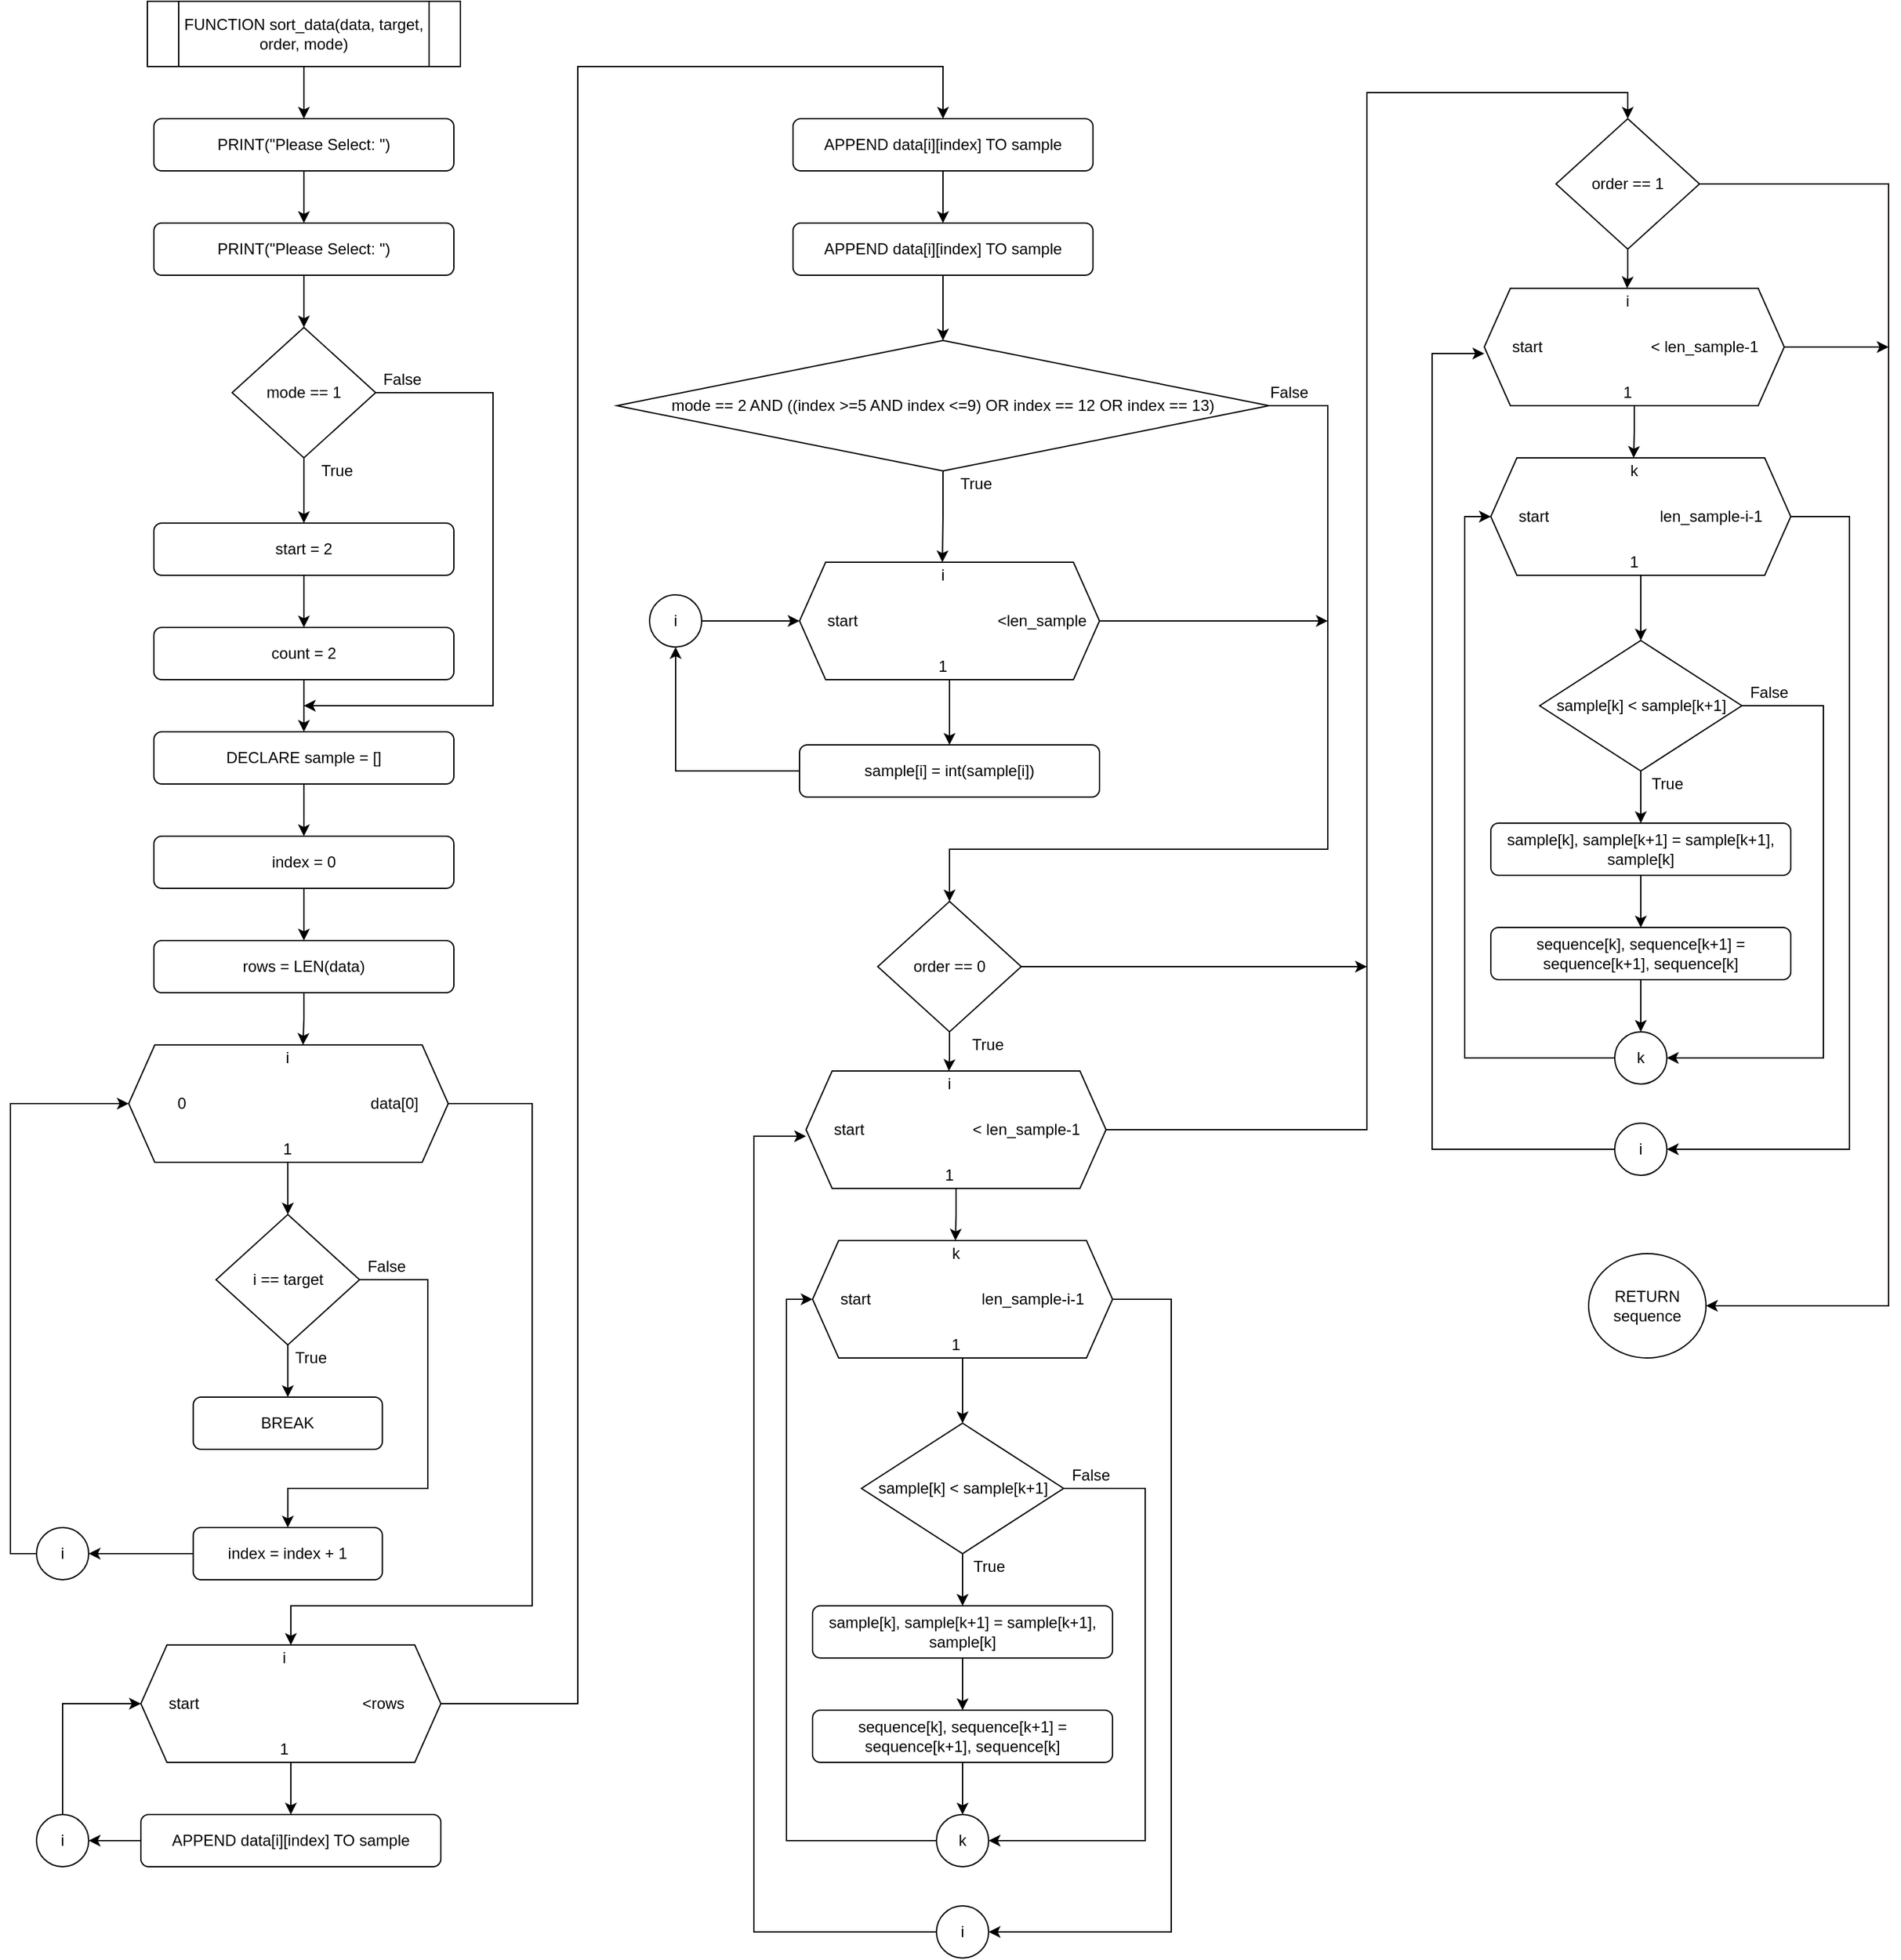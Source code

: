 <mxfile version="14.7.6" type="github">
  <diagram id="OGg4W-kkd8_lV_XXp0Lj" name="Page-1">
    <mxGraphModel dx="1444" dy="876" grid="1" gridSize="10" guides="1" tooltips="1" connect="1" arrows="1" fold="1" page="1" pageScale="1" pageWidth="3300" pageHeight="4681" math="0" shadow="0">
      <root>
        <mxCell id="0" />
        <mxCell id="1" parent="0" />
        <mxCell id="KKplSYqsVXm_G8sszua0-5" value="" style="edgeStyle=orthogonalEdgeStyle;rounded=0;orthogonalLoop=1;jettySize=auto;html=1;" edge="1" parent="1" source="KKplSYqsVXm_G8sszua0-1" target="KKplSYqsVXm_G8sszua0-4">
          <mxGeometry relative="1" as="geometry" />
        </mxCell>
        <mxCell id="KKplSYqsVXm_G8sszua0-1" value="PRINT(&quot;Please Select: &quot;)" style="rounded=1;whiteSpace=wrap;html=1;" vertex="1" parent="1">
          <mxGeometry x="430" y="120" width="230" height="40" as="geometry" />
        </mxCell>
        <mxCell id="KKplSYqsVXm_G8sszua0-3" value="" style="edgeStyle=orthogonalEdgeStyle;rounded=0;orthogonalLoop=1;jettySize=auto;html=1;" edge="1" parent="1" source="KKplSYqsVXm_G8sszua0-2" target="KKplSYqsVXm_G8sszua0-1">
          <mxGeometry relative="1" as="geometry" />
        </mxCell>
        <mxCell id="KKplSYqsVXm_G8sszua0-2" value="FUNCTION sort_data(data, target, order, mode)" style="shape=process;whiteSpace=wrap;html=1;backgroundOutline=1;" vertex="1" parent="1">
          <mxGeometry x="425" y="30" width="240" height="50" as="geometry" />
        </mxCell>
        <mxCell id="KKplSYqsVXm_G8sszua0-7" value="" style="edgeStyle=orthogonalEdgeStyle;rounded=0;orthogonalLoop=1;jettySize=auto;html=1;" edge="1" parent="1" source="KKplSYqsVXm_G8sszua0-4" target="KKplSYqsVXm_G8sszua0-6">
          <mxGeometry relative="1" as="geometry" />
        </mxCell>
        <mxCell id="KKplSYqsVXm_G8sszua0-4" value="PRINT(&quot;Please Select: &quot;)" style="rounded=1;whiteSpace=wrap;html=1;" vertex="1" parent="1">
          <mxGeometry x="430" y="200" width="230" height="40" as="geometry" />
        </mxCell>
        <mxCell id="KKplSYqsVXm_G8sszua0-9" value="" style="edgeStyle=orthogonalEdgeStyle;rounded=0;orthogonalLoop=1;jettySize=auto;html=1;" edge="1" parent="1" source="KKplSYqsVXm_G8sszua0-6" target="KKplSYqsVXm_G8sszua0-8">
          <mxGeometry relative="1" as="geometry" />
        </mxCell>
        <mxCell id="KKplSYqsVXm_G8sszua0-18" style="edgeStyle=orthogonalEdgeStyle;rounded=0;orthogonalLoop=1;jettySize=auto;html=1;" edge="1" parent="1" source="KKplSYqsVXm_G8sszua0-6">
          <mxGeometry relative="1" as="geometry">
            <mxPoint x="545" y="570" as="targetPoint" />
            <Array as="points">
              <mxPoint x="690" y="330" />
              <mxPoint x="690" y="570" />
            </Array>
          </mxGeometry>
        </mxCell>
        <mxCell id="KKplSYqsVXm_G8sszua0-6" value="mode == 1" style="rhombus;whiteSpace=wrap;html=1;" vertex="1" parent="1">
          <mxGeometry x="490" y="280" width="110" height="100" as="geometry" />
        </mxCell>
        <mxCell id="KKplSYqsVXm_G8sszua0-11" style="edgeStyle=orthogonalEdgeStyle;rounded=0;orthogonalLoop=1;jettySize=auto;html=1;entryX=0.5;entryY=0;entryDx=0;entryDy=0;" edge="1" parent="1" source="KKplSYqsVXm_G8sszua0-8" target="KKplSYqsVXm_G8sszua0-10">
          <mxGeometry relative="1" as="geometry" />
        </mxCell>
        <mxCell id="KKplSYqsVXm_G8sszua0-8" value="start = 2" style="rounded=1;whiteSpace=wrap;html=1;" vertex="1" parent="1">
          <mxGeometry x="430" y="430" width="230" height="40" as="geometry" />
        </mxCell>
        <mxCell id="KKplSYqsVXm_G8sszua0-16" value="" style="edgeStyle=orthogonalEdgeStyle;rounded=0;orthogonalLoop=1;jettySize=auto;html=1;" edge="1" parent="1" source="KKplSYqsVXm_G8sszua0-10" target="KKplSYqsVXm_G8sszua0-13">
          <mxGeometry relative="1" as="geometry" />
        </mxCell>
        <mxCell id="KKplSYqsVXm_G8sszua0-10" value="count = 2" style="rounded=1;whiteSpace=wrap;html=1;" vertex="1" parent="1">
          <mxGeometry x="430" y="510" width="230" height="40" as="geometry" />
        </mxCell>
        <mxCell id="KKplSYqsVXm_G8sszua0-12" style="edgeStyle=orthogonalEdgeStyle;rounded=0;orthogonalLoop=1;jettySize=auto;html=1;entryX=0.5;entryY=0;entryDx=0;entryDy=0;" edge="1" parent="1" source="KKplSYqsVXm_G8sszua0-13" target="KKplSYqsVXm_G8sszua0-14">
          <mxGeometry relative="1" as="geometry" />
        </mxCell>
        <mxCell id="KKplSYqsVXm_G8sszua0-13" value="DECLARE sample = []" style="rounded=1;whiteSpace=wrap;html=1;" vertex="1" parent="1">
          <mxGeometry x="430" y="590" width="230" height="40" as="geometry" />
        </mxCell>
        <mxCell id="KKplSYqsVXm_G8sszua0-17" value="" style="edgeStyle=orthogonalEdgeStyle;rounded=0;orthogonalLoop=1;jettySize=auto;html=1;" edge="1" parent="1" source="KKplSYqsVXm_G8sszua0-14" target="KKplSYqsVXm_G8sszua0-15">
          <mxGeometry relative="1" as="geometry" />
        </mxCell>
        <mxCell id="KKplSYqsVXm_G8sszua0-14" value="index = 0" style="rounded=1;whiteSpace=wrap;html=1;" vertex="1" parent="1">
          <mxGeometry x="430" y="670" width="230" height="40" as="geometry" />
        </mxCell>
        <mxCell id="KKplSYqsVXm_G8sszua0-27" style="edgeStyle=orthogonalEdgeStyle;rounded=0;orthogonalLoop=1;jettySize=auto;html=1;entryX=0.75;entryY=0;entryDx=0;entryDy=0;" edge="1" parent="1" source="KKplSYqsVXm_G8sszua0-15" target="KKplSYqsVXm_G8sszua0-23">
          <mxGeometry relative="1" as="geometry" />
        </mxCell>
        <mxCell id="KKplSYqsVXm_G8sszua0-15" value="rows = LEN(data)" style="rounded=1;whiteSpace=wrap;html=1;" vertex="1" parent="1">
          <mxGeometry x="430" y="750" width="230" height="40" as="geometry" />
        </mxCell>
        <mxCell id="KKplSYqsVXm_G8sszua0-19" value="False" style="text;html=1;align=center;verticalAlign=middle;resizable=0;points=[];autosize=1;strokeColor=none;" vertex="1" parent="1">
          <mxGeometry x="600" y="310" width="40" height="20" as="geometry" />
        </mxCell>
        <mxCell id="KKplSYqsVXm_G8sszua0-20" value="True" style="text;html=1;align=center;verticalAlign=middle;resizable=0;points=[];autosize=1;strokeColor=none;" vertex="1" parent="1">
          <mxGeometry x="550" y="380" width="40" height="20" as="geometry" />
        </mxCell>
        <mxCell id="KKplSYqsVXm_G8sszua0-21" value="" style="group" vertex="1" connectable="0" parent="1">
          <mxGeometry x="416" y="830" width="245" height="90" as="geometry" />
        </mxCell>
        <mxCell id="KKplSYqsVXm_G8sszua0-22" value="" style="shape=hexagon;perimeter=hexagonPerimeter2;whiteSpace=wrap;html=1;fixedSize=1;" vertex="1" parent="KKplSYqsVXm_G8sszua0-21">
          <mxGeometry x="-5.326" width="245.0" height="90" as="geometry" />
        </mxCell>
        <mxCell id="KKplSYqsVXm_G8sszua0-23" value="i" style="text;html=1;strokeColor=none;fillColor=none;align=center;verticalAlign=middle;whiteSpace=wrap;rounded=0;" vertex="1" parent="KKplSYqsVXm_G8sszua0-21">
          <mxGeometry x="93.333" width="46.667" height="20" as="geometry" />
        </mxCell>
        <mxCell id="KKplSYqsVXm_G8sszua0-24" value="0" style="text;html=1;strokeColor=none;fillColor=none;align=center;verticalAlign=middle;whiteSpace=wrap;rounded=0;" vertex="1" parent="KKplSYqsVXm_G8sszua0-21">
          <mxGeometry x="11.667" y="35" width="46.667" height="20" as="geometry" />
        </mxCell>
        <mxCell id="KKplSYqsVXm_G8sszua0-25" value="1" style="text;html=1;strokeColor=none;fillColor=none;align=center;verticalAlign=middle;whiteSpace=wrap;rounded=0;" vertex="1" parent="KKplSYqsVXm_G8sszua0-21">
          <mxGeometry x="93.333" y="70" width="46.667" height="20" as="geometry" />
        </mxCell>
        <mxCell id="KKplSYqsVXm_G8sszua0-26" value="data[0]" style="text;html=1;strokeColor=none;fillColor=none;align=center;verticalAlign=middle;whiteSpace=wrap;rounded=0;" vertex="1" parent="KKplSYqsVXm_G8sszua0-21">
          <mxGeometry x="175.0" y="35" width="46.667" height="20" as="geometry" />
        </mxCell>
        <mxCell id="KKplSYqsVXm_G8sszua0-31" value="" style="edgeStyle=orthogonalEdgeStyle;rounded=0;orthogonalLoop=1;jettySize=auto;html=1;" edge="1" parent="1" source="KKplSYqsVXm_G8sszua0-28" target="KKplSYqsVXm_G8sszua0-30">
          <mxGeometry relative="1" as="geometry" />
        </mxCell>
        <mxCell id="KKplSYqsVXm_G8sszua0-33" style="edgeStyle=orthogonalEdgeStyle;rounded=0;orthogonalLoop=1;jettySize=auto;html=1;entryX=0.5;entryY=0;entryDx=0;entryDy=0;" edge="1" parent="1" source="KKplSYqsVXm_G8sszua0-28" target="KKplSYqsVXm_G8sszua0-32">
          <mxGeometry relative="1" as="geometry">
            <Array as="points">
              <mxPoint x="640" y="1010" />
              <mxPoint x="640" y="1170" />
              <mxPoint x="533" y="1170" />
            </Array>
          </mxGeometry>
        </mxCell>
        <mxCell id="KKplSYqsVXm_G8sszua0-28" value="i == target" style="rhombus;whiteSpace=wrap;html=1;" vertex="1" parent="1">
          <mxGeometry x="477.67" y="960" width="110" height="100" as="geometry" />
        </mxCell>
        <mxCell id="KKplSYqsVXm_G8sszua0-29" style="edgeStyle=orthogonalEdgeStyle;rounded=0;orthogonalLoop=1;jettySize=auto;html=1;entryX=0.5;entryY=0;entryDx=0;entryDy=0;" edge="1" parent="1" source="KKplSYqsVXm_G8sszua0-25" target="KKplSYqsVXm_G8sszua0-28">
          <mxGeometry relative="1" as="geometry" />
        </mxCell>
        <mxCell id="KKplSYqsVXm_G8sszua0-30" value="BREAK" style="rounded=1;whiteSpace=wrap;html=1;" vertex="1" parent="1">
          <mxGeometry x="460.17" y="1100" width="145" height="40" as="geometry" />
        </mxCell>
        <mxCell id="KKplSYqsVXm_G8sszua0-35" value="" style="edgeStyle=orthogonalEdgeStyle;rounded=0;orthogonalLoop=1;jettySize=auto;html=1;" edge="1" parent="1" source="KKplSYqsVXm_G8sszua0-32" target="KKplSYqsVXm_G8sszua0-34">
          <mxGeometry relative="1" as="geometry" />
        </mxCell>
        <mxCell id="KKplSYqsVXm_G8sszua0-32" value="index = index + 1" style="rounded=1;whiteSpace=wrap;html=1;" vertex="1" parent="1">
          <mxGeometry x="460.17" y="1200" width="145" height="40" as="geometry" />
        </mxCell>
        <mxCell id="KKplSYqsVXm_G8sszua0-36" style="edgeStyle=orthogonalEdgeStyle;rounded=0;orthogonalLoop=1;jettySize=auto;html=1;entryX=0;entryY=0.5;entryDx=0;entryDy=0;" edge="1" parent="1" source="KKplSYqsVXm_G8sszua0-34" target="KKplSYqsVXm_G8sszua0-22">
          <mxGeometry relative="1" as="geometry">
            <Array as="points">
              <mxPoint x="320" y="1220" />
              <mxPoint x="320" y="875" />
            </Array>
          </mxGeometry>
        </mxCell>
        <mxCell id="KKplSYqsVXm_G8sszua0-34" value="i" style="ellipse;whiteSpace=wrap;html=1;aspect=fixed;" vertex="1" parent="1">
          <mxGeometry x="340" y="1200" width="40" height="40" as="geometry" />
        </mxCell>
        <mxCell id="KKplSYqsVXm_G8sszua0-37" value="" style="group" vertex="1" connectable="0" parent="1">
          <mxGeometry x="420" y="1290" width="230" height="90" as="geometry" />
        </mxCell>
        <mxCell id="KKplSYqsVXm_G8sszua0-38" value="" style="shape=hexagon;perimeter=hexagonPerimeter2;whiteSpace=wrap;html=1;fixedSize=1;" vertex="1" parent="KKplSYqsVXm_G8sszua0-37">
          <mxGeometry width="230.0" height="90" as="geometry" />
        </mxCell>
        <mxCell id="KKplSYqsVXm_G8sszua0-39" value="i" style="text;html=1;strokeColor=none;fillColor=none;align=center;verticalAlign=middle;whiteSpace=wrap;rounded=0;" vertex="1" parent="KKplSYqsVXm_G8sszua0-37">
          <mxGeometry x="87.619" width="43.81" height="20" as="geometry" />
        </mxCell>
        <mxCell id="KKplSYqsVXm_G8sszua0-40" value="start" style="text;html=1;strokeColor=none;fillColor=none;align=center;verticalAlign=middle;whiteSpace=wrap;rounded=0;" vertex="1" parent="KKplSYqsVXm_G8sszua0-37">
          <mxGeometry x="10.952" y="35" width="43.81" height="20" as="geometry" />
        </mxCell>
        <mxCell id="KKplSYqsVXm_G8sszua0-41" value="1" style="text;html=1;strokeColor=none;fillColor=none;align=center;verticalAlign=middle;whiteSpace=wrap;rounded=0;" vertex="1" parent="KKplSYqsVXm_G8sszua0-37">
          <mxGeometry x="87.619" y="70" width="43.81" height="20" as="geometry" />
        </mxCell>
        <mxCell id="KKplSYqsVXm_G8sszua0-42" value="&amp;lt;rows" style="text;html=1;strokeColor=none;fillColor=none;align=center;verticalAlign=middle;whiteSpace=wrap;rounded=0;" vertex="1" parent="KKplSYqsVXm_G8sszua0-37">
          <mxGeometry x="164.286" y="35" width="43.81" height="20" as="geometry" />
        </mxCell>
        <mxCell id="KKplSYqsVXm_G8sszua0-43" style="edgeStyle=orthogonalEdgeStyle;rounded=0;orthogonalLoop=1;jettySize=auto;html=1;entryX=0.5;entryY=0;entryDx=0;entryDy=0;" edge="1" parent="1" source="KKplSYqsVXm_G8sszua0-22" target="KKplSYqsVXm_G8sszua0-38">
          <mxGeometry relative="1" as="geometry">
            <Array as="points">
              <mxPoint x="720" y="875" />
              <mxPoint x="720" y="1260" />
              <mxPoint x="535" y="1260" />
            </Array>
          </mxGeometry>
        </mxCell>
        <mxCell id="KKplSYqsVXm_G8sszua0-48" value="" style="edgeStyle=orthogonalEdgeStyle;rounded=0;orthogonalLoop=1;jettySize=auto;html=1;" edge="1" parent="1" source="KKplSYqsVXm_G8sszua0-44" target="KKplSYqsVXm_G8sszua0-46">
          <mxGeometry relative="1" as="geometry" />
        </mxCell>
        <mxCell id="KKplSYqsVXm_G8sszua0-44" value="APPEND data[i][index] TO sample" style="rounded=1;whiteSpace=wrap;html=1;" vertex="1" parent="1">
          <mxGeometry x="420" y="1420" width="230" height="40" as="geometry" />
        </mxCell>
        <mxCell id="KKplSYqsVXm_G8sszua0-45" value="" style="edgeStyle=orthogonalEdgeStyle;rounded=0;orthogonalLoop=1;jettySize=auto;html=1;" edge="1" parent="1" source="KKplSYqsVXm_G8sszua0-38" target="KKplSYqsVXm_G8sszua0-44">
          <mxGeometry relative="1" as="geometry" />
        </mxCell>
        <mxCell id="KKplSYqsVXm_G8sszua0-47" style="edgeStyle=orthogonalEdgeStyle;rounded=0;orthogonalLoop=1;jettySize=auto;html=1;entryX=0;entryY=0.5;entryDx=0;entryDy=0;" edge="1" parent="1" source="KKplSYqsVXm_G8sszua0-46" target="KKplSYqsVXm_G8sszua0-38">
          <mxGeometry relative="1" as="geometry">
            <Array as="points">
              <mxPoint x="360" y="1335" />
            </Array>
          </mxGeometry>
        </mxCell>
        <mxCell id="KKplSYqsVXm_G8sszua0-46" value="i" style="ellipse;whiteSpace=wrap;html=1;aspect=fixed;" vertex="1" parent="1">
          <mxGeometry x="340" y="1420" width="40" height="40" as="geometry" />
        </mxCell>
        <mxCell id="KKplSYqsVXm_G8sszua0-53" value="" style="edgeStyle=orthogonalEdgeStyle;rounded=0;orthogonalLoop=1;jettySize=auto;html=1;" edge="1" parent="1" source="KKplSYqsVXm_G8sszua0-49" target="KKplSYqsVXm_G8sszua0-52">
          <mxGeometry relative="1" as="geometry" />
        </mxCell>
        <mxCell id="KKplSYqsVXm_G8sszua0-49" value="APPEND data[i][index] TO sample" style="rounded=1;whiteSpace=wrap;html=1;" vertex="1" parent="1">
          <mxGeometry x="920" y="120" width="230" height="40" as="geometry" />
        </mxCell>
        <mxCell id="KKplSYqsVXm_G8sszua0-51" style="edgeStyle=orthogonalEdgeStyle;rounded=0;orthogonalLoop=1;jettySize=auto;html=1;entryX=0.5;entryY=0;entryDx=0;entryDy=0;" edge="1" parent="1" source="KKplSYqsVXm_G8sszua0-38" target="KKplSYqsVXm_G8sszua0-49">
          <mxGeometry relative="1" as="geometry">
            <Array as="points">
              <mxPoint x="755" y="1335" />
              <mxPoint x="755" y="80" />
              <mxPoint x="1035" y="80" />
            </Array>
          </mxGeometry>
        </mxCell>
        <mxCell id="KKplSYqsVXm_G8sszua0-55" value="" style="edgeStyle=orthogonalEdgeStyle;rounded=0;orthogonalLoop=1;jettySize=auto;html=1;" edge="1" parent="1" source="KKplSYqsVXm_G8sszua0-52" target="KKplSYqsVXm_G8sszua0-54">
          <mxGeometry relative="1" as="geometry" />
        </mxCell>
        <mxCell id="KKplSYqsVXm_G8sszua0-52" value="APPEND data[i][index] TO sample" style="rounded=1;whiteSpace=wrap;html=1;" vertex="1" parent="1">
          <mxGeometry x="920" y="200" width="230" height="40" as="geometry" />
        </mxCell>
        <mxCell id="KKplSYqsVXm_G8sszua0-62" style="edgeStyle=orthogonalEdgeStyle;rounded=0;orthogonalLoop=1;jettySize=auto;html=1;entryX=0.5;entryY=0;entryDx=0;entryDy=0;" edge="1" parent="1" source="KKplSYqsVXm_G8sszua0-54" target="KKplSYqsVXm_G8sszua0-58">
          <mxGeometry relative="1" as="geometry" />
        </mxCell>
        <mxCell id="KKplSYqsVXm_G8sszua0-69" style="edgeStyle=orthogonalEdgeStyle;rounded=0;orthogonalLoop=1;jettySize=auto;html=1;" edge="1" parent="1" source="KKplSYqsVXm_G8sszua0-54" target="KKplSYqsVXm_G8sszua0-68">
          <mxGeometry relative="1" as="geometry">
            <Array as="points">
              <mxPoint x="1330" y="340" />
              <mxPoint x="1330" y="680" />
              <mxPoint x="1040" y="680" />
            </Array>
          </mxGeometry>
        </mxCell>
        <mxCell id="KKplSYqsVXm_G8sszua0-54" value="mode == 2 AND ((index &gt;=5 AND index &lt;=9) OR index == 12 OR index == 13)" style="rhombus;whiteSpace=wrap;html=1;" vertex="1" parent="1">
          <mxGeometry x="785" y="290" width="500" height="100" as="geometry" />
        </mxCell>
        <mxCell id="KKplSYqsVXm_G8sszua0-56" value="" style="group" vertex="1" connectable="0" parent="1">
          <mxGeometry x="925" y="460" width="230" height="90" as="geometry" />
        </mxCell>
        <mxCell id="KKplSYqsVXm_G8sszua0-57" value="" style="shape=hexagon;perimeter=hexagonPerimeter2;whiteSpace=wrap;html=1;fixedSize=1;" vertex="1" parent="KKplSYqsVXm_G8sszua0-56">
          <mxGeometry width="230.0" height="90" as="geometry" />
        </mxCell>
        <mxCell id="KKplSYqsVXm_G8sszua0-58" value="i" style="text;html=1;strokeColor=none;fillColor=none;align=center;verticalAlign=middle;whiteSpace=wrap;rounded=0;" vertex="1" parent="KKplSYqsVXm_G8sszua0-56">
          <mxGeometry x="87.619" width="43.81" height="20" as="geometry" />
        </mxCell>
        <mxCell id="KKplSYqsVXm_G8sszua0-59" value="start" style="text;html=1;strokeColor=none;fillColor=none;align=center;verticalAlign=middle;whiteSpace=wrap;rounded=0;" vertex="1" parent="KKplSYqsVXm_G8sszua0-56">
          <mxGeometry x="10.952" y="35" width="43.81" height="20" as="geometry" />
        </mxCell>
        <mxCell id="KKplSYqsVXm_G8sszua0-60" value="1" style="text;html=1;strokeColor=none;fillColor=none;align=center;verticalAlign=middle;whiteSpace=wrap;rounded=0;" vertex="1" parent="KKplSYqsVXm_G8sszua0-56">
          <mxGeometry x="87.619" y="70" width="43.81" height="20" as="geometry" />
        </mxCell>
        <mxCell id="KKplSYqsVXm_G8sszua0-61" value="&amp;lt;len_sample" style="text;html=1;strokeColor=none;fillColor=none;align=center;verticalAlign=middle;whiteSpace=wrap;rounded=0;" vertex="1" parent="KKplSYqsVXm_G8sszua0-56">
          <mxGeometry x="164.286" y="35" width="43.81" height="20" as="geometry" />
        </mxCell>
        <mxCell id="KKplSYqsVXm_G8sszua0-66" style="edgeStyle=orthogonalEdgeStyle;rounded=0;orthogonalLoop=1;jettySize=auto;html=1;entryX=0.5;entryY=1;entryDx=0;entryDy=0;" edge="1" parent="1" source="KKplSYqsVXm_G8sszua0-63" target="KKplSYqsVXm_G8sszua0-65">
          <mxGeometry relative="1" as="geometry" />
        </mxCell>
        <mxCell id="KKplSYqsVXm_G8sszua0-63" value="sample[i] = int(sample[i])" style="rounded=1;whiteSpace=wrap;html=1;" vertex="1" parent="1">
          <mxGeometry x="925" y="600" width="230" height="40" as="geometry" />
        </mxCell>
        <mxCell id="KKplSYqsVXm_G8sszua0-64" style="edgeStyle=orthogonalEdgeStyle;rounded=0;orthogonalLoop=1;jettySize=auto;html=1;entryX=0.5;entryY=0;entryDx=0;entryDy=0;" edge="1" parent="1" source="KKplSYqsVXm_G8sszua0-57" target="KKplSYqsVXm_G8sszua0-63">
          <mxGeometry relative="1" as="geometry" />
        </mxCell>
        <mxCell id="KKplSYqsVXm_G8sszua0-67" style="edgeStyle=orthogonalEdgeStyle;rounded=0;orthogonalLoop=1;jettySize=auto;html=1;entryX=0;entryY=0.5;entryDx=0;entryDy=0;" edge="1" parent="1" source="KKplSYqsVXm_G8sszua0-65" target="KKplSYqsVXm_G8sszua0-57">
          <mxGeometry relative="1" as="geometry" />
        </mxCell>
        <mxCell id="KKplSYqsVXm_G8sszua0-65" value="i" style="ellipse;whiteSpace=wrap;html=1;aspect=fixed;" vertex="1" parent="1">
          <mxGeometry x="810" y="485" width="40" height="40" as="geometry" />
        </mxCell>
        <mxCell id="KKplSYqsVXm_G8sszua0-81" style="edgeStyle=orthogonalEdgeStyle;rounded=0;orthogonalLoop=1;jettySize=auto;html=1;entryX=0.5;entryY=0;entryDx=0;entryDy=0;" edge="1" parent="1" source="KKplSYqsVXm_G8sszua0-68" target="KKplSYqsVXm_G8sszua0-77">
          <mxGeometry relative="1" as="geometry" />
        </mxCell>
        <mxCell id="KKplSYqsVXm_G8sszua0-136" style="edgeStyle=orthogonalEdgeStyle;rounded=0;orthogonalLoop=1;jettySize=auto;html=1;" edge="1" parent="1" source="KKplSYqsVXm_G8sszua0-68">
          <mxGeometry relative="1" as="geometry">
            <mxPoint x="1360" y="770" as="targetPoint" />
          </mxGeometry>
        </mxCell>
        <mxCell id="KKplSYqsVXm_G8sszua0-68" value="order == 0" style="rhombus;whiteSpace=wrap;html=1;" vertex="1" parent="1">
          <mxGeometry x="985" y="720" width="110" height="100" as="geometry" />
        </mxCell>
        <mxCell id="KKplSYqsVXm_G8sszua0-70" style="edgeStyle=orthogonalEdgeStyle;rounded=0;orthogonalLoop=1;jettySize=auto;html=1;" edge="1" parent="1" source="KKplSYqsVXm_G8sszua0-57">
          <mxGeometry relative="1" as="geometry">
            <mxPoint x="1330" y="505" as="targetPoint" />
          </mxGeometry>
        </mxCell>
        <mxCell id="KKplSYqsVXm_G8sszua0-71" value="True" style="text;html=1;align=center;verticalAlign=middle;resizable=0;points=[];autosize=1;strokeColor=none;" vertex="1" parent="1">
          <mxGeometry x="530" y="1060" width="40" height="20" as="geometry" />
        </mxCell>
        <mxCell id="KKplSYqsVXm_G8sszua0-72" value="False" style="text;html=1;align=center;verticalAlign=middle;resizable=0;points=[];autosize=1;strokeColor=none;" vertex="1" parent="1">
          <mxGeometry x="588" y="990" width="40" height="20" as="geometry" />
        </mxCell>
        <mxCell id="KKplSYqsVXm_G8sszua0-73" value="True" style="text;html=1;align=center;verticalAlign=middle;resizable=0;points=[];autosize=1;strokeColor=none;" vertex="1" parent="1">
          <mxGeometry x="1040" y="390" width="40" height="20" as="geometry" />
        </mxCell>
        <mxCell id="KKplSYqsVXm_G8sszua0-74" value="False" style="text;html=1;align=center;verticalAlign=middle;resizable=0;points=[];autosize=1;strokeColor=none;" vertex="1" parent="1">
          <mxGeometry x="1280" y="320" width="40" height="20" as="geometry" />
        </mxCell>
        <mxCell id="KKplSYqsVXm_G8sszua0-75" value="&lt; len_sample-1" style="group" vertex="1" connectable="0" parent="1">
          <mxGeometry x="930" y="850" width="230" height="90" as="geometry" />
        </mxCell>
        <mxCell id="KKplSYqsVXm_G8sszua0-76" value="" style="shape=hexagon;perimeter=hexagonPerimeter2;whiteSpace=wrap;html=1;fixedSize=1;" vertex="1" parent="KKplSYqsVXm_G8sszua0-75">
          <mxGeometry width="230.0" height="90" as="geometry" />
        </mxCell>
        <mxCell id="KKplSYqsVXm_G8sszua0-77" value="i" style="text;html=1;strokeColor=none;fillColor=none;align=center;verticalAlign=middle;whiteSpace=wrap;rounded=0;" vertex="1" parent="KKplSYqsVXm_G8sszua0-75">
          <mxGeometry x="87.619" width="43.81" height="20" as="geometry" />
        </mxCell>
        <mxCell id="KKplSYqsVXm_G8sszua0-78" value="start" style="text;html=1;strokeColor=none;fillColor=none;align=center;verticalAlign=middle;whiteSpace=wrap;rounded=0;" vertex="1" parent="KKplSYqsVXm_G8sszua0-75">
          <mxGeometry x="10.952" y="35" width="43.81" height="20" as="geometry" />
        </mxCell>
        <mxCell id="KKplSYqsVXm_G8sszua0-79" value="1" style="text;html=1;strokeColor=none;fillColor=none;align=center;verticalAlign=middle;whiteSpace=wrap;rounded=0;" vertex="1" parent="KKplSYqsVXm_G8sszua0-75">
          <mxGeometry x="87.619" y="70" width="43.81" height="20" as="geometry" />
        </mxCell>
        <mxCell id="KKplSYqsVXm_G8sszua0-80" value="&lt; len_sample-1" style="text;html=1;strokeColor=none;fillColor=none;align=center;verticalAlign=middle;whiteSpace=wrap;rounded=0;" vertex="1" parent="KKplSYqsVXm_G8sszua0-75">
          <mxGeometry x="120" y="35" width="98.1" height="20" as="geometry" />
        </mxCell>
        <mxCell id="KKplSYqsVXm_G8sszua0-82" value="&lt; len_sample-1" style="group" vertex="1" connectable="0" parent="1">
          <mxGeometry x="935" y="980" width="230" height="90" as="geometry" />
        </mxCell>
        <mxCell id="KKplSYqsVXm_G8sszua0-83" value="" style="shape=hexagon;perimeter=hexagonPerimeter2;whiteSpace=wrap;html=1;fixedSize=1;" vertex="1" parent="KKplSYqsVXm_G8sszua0-82">
          <mxGeometry width="230.0" height="90" as="geometry" />
        </mxCell>
        <mxCell id="KKplSYqsVXm_G8sszua0-84" value="k" style="text;html=1;strokeColor=none;fillColor=none;align=center;verticalAlign=middle;whiteSpace=wrap;rounded=0;" vertex="1" parent="KKplSYqsVXm_G8sszua0-82">
          <mxGeometry x="87.619" width="43.81" height="20" as="geometry" />
        </mxCell>
        <mxCell id="KKplSYqsVXm_G8sszua0-85" value="start" style="text;html=1;strokeColor=none;fillColor=none;align=center;verticalAlign=middle;whiteSpace=wrap;rounded=0;" vertex="1" parent="KKplSYqsVXm_G8sszua0-82">
          <mxGeometry x="10.952" y="35" width="43.81" height="20" as="geometry" />
        </mxCell>
        <mxCell id="KKplSYqsVXm_G8sszua0-86" value="1" style="text;html=1;strokeColor=none;fillColor=none;align=center;verticalAlign=middle;whiteSpace=wrap;rounded=0;" vertex="1" parent="KKplSYqsVXm_G8sszua0-82">
          <mxGeometry x="87.619" y="70" width="43.81" height="20" as="geometry" />
        </mxCell>
        <mxCell id="KKplSYqsVXm_G8sszua0-87" value="len_sample-i-1" style="text;html=1;strokeColor=none;fillColor=none;align=center;verticalAlign=middle;whiteSpace=wrap;rounded=0;" vertex="1" parent="KKplSYqsVXm_G8sszua0-82">
          <mxGeometry x="120" y="35" width="98.1" height="20" as="geometry" />
        </mxCell>
        <mxCell id="KKplSYqsVXm_G8sszua0-88" style="edgeStyle=orthogonalEdgeStyle;rounded=0;orthogonalLoop=1;jettySize=auto;html=1;entryX=0.5;entryY=0;entryDx=0;entryDy=0;" edge="1" parent="1" source="KKplSYqsVXm_G8sszua0-76" target="KKplSYqsVXm_G8sszua0-84">
          <mxGeometry relative="1" as="geometry" />
        </mxCell>
        <mxCell id="KKplSYqsVXm_G8sszua0-92" value="" style="edgeStyle=orthogonalEdgeStyle;rounded=0;orthogonalLoop=1;jettySize=auto;html=1;" edge="1" parent="1" source="KKplSYqsVXm_G8sszua0-89" target="KKplSYqsVXm_G8sszua0-91">
          <mxGeometry relative="1" as="geometry" />
        </mxCell>
        <mxCell id="KKplSYqsVXm_G8sszua0-97" style="edgeStyle=orthogonalEdgeStyle;rounded=0;orthogonalLoop=1;jettySize=auto;html=1;entryX=1;entryY=0.5;entryDx=0;entryDy=0;" edge="1" parent="1" source="KKplSYqsVXm_G8sszua0-89" target="KKplSYqsVXm_G8sszua0-95">
          <mxGeometry relative="1" as="geometry">
            <Array as="points">
              <mxPoint x="1190" y="1170" />
              <mxPoint x="1190" y="1440" />
            </Array>
          </mxGeometry>
        </mxCell>
        <mxCell id="KKplSYqsVXm_G8sszua0-89" value="sample[k] &lt; sample[k+1]" style="rhombus;whiteSpace=wrap;html=1;" vertex="1" parent="1">
          <mxGeometry x="972.5" y="1120" width="155" height="100" as="geometry" />
        </mxCell>
        <mxCell id="KKplSYqsVXm_G8sszua0-90" style="edgeStyle=orthogonalEdgeStyle;rounded=0;orthogonalLoop=1;jettySize=auto;html=1;" edge="1" parent="1" source="KKplSYqsVXm_G8sszua0-83" target="KKplSYqsVXm_G8sszua0-89">
          <mxGeometry relative="1" as="geometry" />
        </mxCell>
        <mxCell id="KKplSYqsVXm_G8sszua0-94" value="" style="edgeStyle=orthogonalEdgeStyle;rounded=0;orthogonalLoop=1;jettySize=auto;html=1;" edge="1" parent="1" source="KKplSYqsVXm_G8sszua0-91" target="KKplSYqsVXm_G8sszua0-93">
          <mxGeometry relative="1" as="geometry" />
        </mxCell>
        <mxCell id="KKplSYqsVXm_G8sszua0-91" value="sample[k], sample[k+1] = sample[k+1], sample[k]" style="rounded=1;whiteSpace=wrap;html=1;" vertex="1" parent="1">
          <mxGeometry x="935" y="1260" width="230" height="40" as="geometry" />
        </mxCell>
        <mxCell id="KKplSYqsVXm_G8sszua0-96" value="" style="edgeStyle=orthogonalEdgeStyle;rounded=0;orthogonalLoop=1;jettySize=auto;html=1;" edge="1" parent="1" source="KKplSYqsVXm_G8sszua0-93" target="KKplSYqsVXm_G8sszua0-95">
          <mxGeometry relative="1" as="geometry" />
        </mxCell>
        <mxCell id="KKplSYqsVXm_G8sszua0-93" value="sequence[k], sequence[k+1] = sequence[k+1], sequence[k]" style="rounded=1;whiteSpace=wrap;html=1;" vertex="1" parent="1">
          <mxGeometry x="935" y="1340" width="230" height="40" as="geometry" />
        </mxCell>
        <mxCell id="KKplSYqsVXm_G8sszua0-98" style="edgeStyle=orthogonalEdgeStyle;rounded=0;orthogonalLoop=1;jettySize=auto;html=1;entryX=0;entryY=0.5;entryDx=0;entryDy=0;" edge="1" parent="1" source="KKplSYqsVXm_G8sszua0-95" target="KKplSYqsVXm_G8sszua0-83">
          <mxGeometry relative="1" as="geometry">
            <Array as="points">
              <mxPoint x="915" y="1440" />
              <mxPoint x="915" y="1025" />
            </Array>
          </mxGeometry>
        </mxCell>
        <mxCell id="KKplSYqsVXm_G8sszua0-95" value="k" style="ellipse;whiteSpace=wrap;html=1;aspect=fixed;" vertex="1" parent="1">
          <mxGeometry x="1030" y="1420" width="40" height="40" as="geometry" />
        </mxCell>
        <mxCell id="KKplSYqsVXm_G8sszua0-99" value="True" style="text;html=1;align=center;verticalAlign=middle;resizable=0;points=[];autosize=1;strokeColor=none;" vertex="1" parent="1">
          <mxGeometry x="1050" y="1220" width="40" height="20" as="geometry" />
        </mxCell>
        <mxCell id="KKplSYqsVXm_G8sszua0-100" value="False" style="text;html=1;align=center;verticalAlign=middle;resizable=0;points=[];autosize=1;strokeColor=none;" vertex="1" parent="1">
          <mxGeometry x="1128" y="1150" width="40" height="20" as="geometry" />
        </mxCell>
        <mxCell id="KKplSYqsVXm_G8sszua0-103" style="edgeStyle=orthogonalEdgeStyle;rounded=0;orthogonalLoop=1;jettySize=auto;html=1;entryX=0;entryY=0.556;entryDx=0;entryDy=0;entryPerimeter=0;" edge="1" parent="1" source="KKplSYqsVXm_G8sszua0-101" target="KKplSYqsVXm_G8sszua0-76">
          <mxGeometry relative="1" as="geometry">
            <Array as="points">
              <mxPoint x="890" y="1510" />
              <mxPoint x="890" y="900" />
            </Array>
          </mxGeometry>
        </mxCell>
        <mxCell id="KKplSYqsVXm_G8sszua0-101" value="i" style="ellipse;whiteSpace=wrap;html=1;aspect=fixed;" vertex="1" parent="1">
          <mxGeometry x="1030" y="1490" width="40" height="40" as="geometry" />
        </mxCell>
        <mxCell id="KKplSYqsVXm_G8sszua0-102" style="edgeStyle=orthogonalEdgeStyle;rounded=0;orthogonalLoop=1;jettySize=auto;html=1;entryX=1;entryY=0.5;entryDx=0;entryDy=0;" edge="1" parent="1" source="KKplSYqsVXm_G8sszua0-83" target="KKplSYqsVXm_G8sszua0-101">
          <mxGeometry relative="1" as="geometry">
            <Array as="points">
              <mxPoint x="1210" y="1025" />
              <mxPoint x="1210" y="1510" />
            </Array>
          </mxGeometry>
        </mxCell>
        <mxCell id="KKplSYqsVXm_G8sszua0-104" style="edgeStyle=orthogonalEdgeStyle;rounded=0;orthogonalLoop=1;jettySize=auto;html=1;entryX=0.5;entryY=0;entryDx=0;entryDy=0;" edge="1" parent="1" source="KKplSYqsVXm_G8sszua0-105" target="KKplSYqsVXm_G8sszua0-108">
          <mxGeometry relative="1" as="geometry" />
        </mxCell>
        <mxCell id="KKplSYqsVXm_G8sszua0-138" style="edgeStyle=orthogonalEdgeStyle;rounded=0;orthogonalLoop=1;jettySize=auto;html=1;entryX=1;entryY=0.5;entryDx=0;entryDy=0;" edge="1" parent="1" source="KKplSYqsVXm_G8sszua0-105" target="KKplSYqsVXm_G8sszua0-137">
          <mxGeometry relative="1" as="geometry">
            <Array as="points">
              <mxPoint x="1760" y="170" />
              <mxPoint x="1760" y="1030" />
            </Array>
          </mxGeometry>
        </mxCell>
        <mxCell id="KKplSYqsVXm_G8sszua0-105" value="order == 1" style="rhombus;whiteSpace=wrap;html=1;" vertex="1" parent="1">
          <mxGeometry x="1505" y="120" width="110" height="100" as="geometry" />
        </mxCell>
        <mxCell id="KKplSYqsVXm_G8sszua0-106" value="&lt; len_sample-1" style="group" vertex="1" connectable="0" parent="1">
          <mxGeometry x="1450" y="250" width="230" height="90" as="geometry" />
        </mxCell>
        <mxCell id="KKplSYqsVXm_G8sszua0-107" value="" style="shape=hexagon;perimeter=hexagonPerimeter2;whiteSpace=wrap;html=1;fixedSize=1;" vertex="1" parent="KKplSYqsVXm_G8sszua0-106">
          <mxGeometry width="230.0" height="90" as="geometry" />
        </mxCell>
        <mxCell id="KKplSYqsVXm_G8sszua0-108" value="i" style="text;html=1;strokeColor=none;fillColor=none;align=center;verticalAlign=middle;whiteSpace=wrap;rounded=0;" vertex="1" parent="KKplSYqsVXm_G8sszua0-106">
          <mxGeometry x="87.619" width="43.81" height="20" as="geometry" />
        </mxCell>
        <mxCell id="KKplSYqsVXm_G8sszua0-109" value="start" style="text;html=1;strokeColor=none;fillColor=none;align=center;verticalAlign=middle;whiteSpace=wrap;rounded=0;" vertex="1" parent="KKplSYqsVXm_G8sszua0-106">
          <mxGeometry x="10.952" y="35" width="43.81" height="20" as="geometry" />
        </mxCell>
        <mxCell id="KKplSYqsVXm_G8sszua0-110" value="1" style="text;html=1;strokeColor=none;fillColor=none;align=center;verticalAlign=middle;whiteSpace=wrap;rounded=0;" vertex="1" parent="KKplSYqsVXm_G8sszua0-106">
          <mxGeometry x="87.619" y="70" width="43.81" height="20" as="geometry" />
        </mxCell>
        <mxCell id="KKplSYqsVXm_G8sszua0-111" value="&lt; len_sample-1" style="text;html=1;strokeColor=none;fillColor=none;align=center;verticalAlign=middle;whiteSpace=wrap;rounded=0;" vertex="1" parent="KKplSYqsVXm_G8sszua0-106">
          <mxGeometry x="120" y="35" width="98.1" height="20" as="geometry" />
        </mxCell>
        <mxCell id="KKplSYqsVXm_G8sszua0-112" value="&lt; len_sample-1" style="group" vertex="1" connectable="0" parent="1">
          <mxGeometry x="1455" y="380" width="230" height="90" as="geometry" />
        </mxCell>
        <mxCell id="KKplSYqsVXm_G8sszua0-113" value="" style="shape=hexagon;perimeter=hexagonPerimeter2;whiteSpace=wrap;html=1;fixedSize=1;" vertex="1" parent="KKplSYqsVXm_G8sszua0-112">
          <mxGeometry width="230.0" height="90" as="geometry" />
        </mxCell>
        <mxCell id="KKplSYqsVXm_G8sszua0-114" value="k" style="text;html=1;strokeColor=none;fillColor=none;align=center;verticalAlign=middle;whiteSpace=wrap;rounded=0;" vertex="1" parent="KKplSYqsVXm_G8sszua0-112">
          <mxGeometry x="87.619" width="43.81" height="20" as="geometry" />
        </mxCell>
        <mxCell id="KKplSYqsVXm_G8sszua0-115" value="start" style="text;html=1;strokeColor=none;fillColor=none;align=center;verticalAlign=middle;whiteSpace=wrap;rounded=0;" vertex="1" parent="KKplSYqsVXm_G8sszua0-112">
          <mxGeometry x="10.952" y="35" width="43.81" height="20" as="geometry" />
        </mxCell>
        <mxCell id="KKplSYqsVXm_G8sszua0-116" value="1" style="text;html=1;strokeColor=none;fillColor=none;align=center;verticalAlign=middle;whiteSpace=wrap;rounded=0;" vertex="1" parent="KKplSYqsVXm_G8sszua0-112">
          <mxGeometry x="87.619" y="70" width="43.81" height="20" as="geometry" />
        </mxCell>
        <mxCell id="KKplSYqsVXm_G8sszua0-117" value="len_sample-i-1" style="text;html=1;strokeColor=none;fillColor=none;align=center;verticalAlign=middle;whiteSpace=wrap;rounded=0;" vertex="1" parent="KKplSYqsVXm_G8sszua0-112">
          <mxGeometry x="120" y="35" width="98.1" height="20" as="geometry" />
        </mxCell>
        <mxCell id="KKplSYqsVXm_G8sszua0-118" style="edgeStyle=orthogonalEdgeStyle;rounded=0;orthogonalLoop=1;jettySize=auto;html=1;entryX=0.5;entryY=0;entryDx=0;entryDy=0;" edge="1" parent="1" source="KKplSYqsVXm_G8sszua0-107" target="KKplSYqsVXm_G8sszua0-114">
          <mxGeometry relative="1" as="geometry" />
        </mxCell>
        <mxCell id="KKplSYqsVXm_G8sszua0-119" value="" style="edgeStyle=orthogonalEdgeStyle;rounded=0;orthogonalLoop=1;jettySize=auto;html=1;" edge="1" parent="1" source="KKplSYqsVXm_G8sszua0-121" target="KKplSYqsVXm_G8sszua0-124">
          <mxGeometry relative="1" as="geometry" />
        </mxCell>
        <mxCell id="KKplSYqsVXm_G8sszua0-120" style="edgeStyle=orthogonalEdgeStyle;rounded=0;orthogonalLoop=1;jettySize=auto;html=1;entryX=1;entryY=0.5;entryDx=0;entryDy=0;" edge="1" parent="1" source="KKplSYqsVXm_G8sszua0-121" target="KKplSYqsVXm_G8sszua0-128">
          <mxGeometry relative="1" as="geometry">
            <Array as="points">
              <mxPoint x="1710" y="570" />
              <mxPoint x="1710" y="840" />
            </Array>
          </mxGeometry>
        </mxCell>
        <mxCell id="KKplSYqsVXm_G8sszua0-121" value="sample[k] &lt; sample[k+1]" style="rhombus;whiteSpace=wrap;html=1;" vertex="1" parent="1">
          <mxGeometry x="1492.5" y="520" width="155" height="100" as="geometry" />
        </mxCell>
        <mxCell id="KKplSYqsVXm_G8sszua0-122" style="edgeStyle=orthogonalEdgeStyle;rounded=0;orthogonalLoop=1;jettySize=auto;html=1;" edge="1" parent="1" source="KKplSYqsVXm_G8sszua0-113" target="KKplSYqsVXm_G8sszua0-121">
          <mxGeometry relative="1" as="geometry" />
        </mxCell>
        <mxCell id="KKplSYqsVXm_G8sszua0-123" value="" style="edgeStyle=orthogonalEdgeStyle;rounded=0;orthogonalLoop=1;jettySize=auto;html=1;" edge="1" parent="1" source="KKplSYqsVXm_G8sszua0-124" target="KKplSYqsVXm_G8sszua0-126">
          <mxGeometry relative="1" as="geometry" />
        </mxCell>
        <mxCell id="KKplSYqsVXm_G8sszua0-124" value="sample[k], sample[k+1] = sample[k+1], sample[k]" style="rounded=1;whiteSpace=wrap;html=1;" vertex="1" parent="1">
          <mxGeometry x="1455" y="660" width="230" height="40" as="geometry" />
        </mxCell>
        <mxCell id="KKplSYqsVXm_G8sszua0-125" value="" style="edgeStyle=orthogonalEdgeStyle;rounded=0;orthogonalLoop=1;jettySize=auto;html=1;" edge="1" parent="1" source="KKplSYqsVXm_G8sszua0-126" target="KKplSYqsVXm_G8sszua0-128">
          <mxGeometry relative="1" as="geometry" />
        </mxCell>
        <mxCell id="KKplSYqsVXm_G8sszua0-126" value="sequence[k], sequence[k+1] = sequence[k+1], sequence[k]" style="rounded=1;whiteSpace=wrap;html=1;" vertex="1" parent="1">
          <mxGeometry x="1455" y="740" width="230" height="40" as="geometry" />
        </mxCell>
        <mxCell id="KKplSYqsVXm_G8sszua0-127" style="edgeStyle=orthogonalEdgeStyle;rounded=0;orthogonalLoop=1;jettySize=auto;html=1;entryX=0;entryY=0.5;entryDx=0;entryDy=0;" edge="1" parent="1" source="KKplSYqsVXm_G8sszua0-128" target="KKplSYqsVXm_G8sszua0-113">
          <mxGeometry relative="1" as="geometry">
            <Array as="points">
              <mxPoint x="1435" y="840" />
              <mxPoint x="1435" y="425" />
            </Array>
          </mxGeometry>
        </mxCell>
        <mxCell id="KKplSYqsVXm_G8sszua0-128" value="k" style="ellipse;whiteSpace=wrap;html=1;aspect=fixed;" vertex="1" parent="1">
          <mxGeometry x="1550" y="820" width="40" height="40" as="geometry" />
        </mxCell>
        <mxCell id="KKplSYqsVXm_G8sszua0-129" value="True" style="text;html=1;align=center;verticalAlign=middle;resizable=0;points=[];autosize=1;strokeColor=none;" vertex="1" parent="1">
          <mxGeometry x="1570" y="620" width="40" height="20" as="geometry" />
        </mxCell>
        <mxCell id="KKplSYqsVXm_G8sszua0-130" value="False" style="text;html=1;align=center;verticalAlign=middle;resizable=0;points=[];autosize=1;strokeColor=none;" vertex="1" parent="1">
          <mxGeometry x="1648" y="550" width="40" height="20" as="geometry" />
        </mxCell>
        <mxCell id="KKplSYqsVXm_G8sszua0-131" style="edgeStyle=orthogonalEdgeStyle;rounded=0;orthogonalLoop=1;jettySize=auto;html=1;entryX=0;entryY=0.556;entryDx=0;entryDy=0;entryPerimeter=0;" edge="1" parent="1" source="KKplSYqsVXm_G8sszua0-132" target="KKplSYqsVXm_G8sszua0-107">
          <mxGeometry relative="1" as="geometry">
            <Array as="points">
              <mxPoint x="1410" y="910" />
              <mxPoint x="1410" y="300" />
            </Array>
          </mxGeometry>
        </mxCell>
        <mxCell id="KKplSYqsVXm_G8sszua0-132" value="i" style="ellipse;whiteSpace=wrap;html=1;aspect=fixed;" vertex="1" parent="1">
          <mxGeometry x="1550" y="890" width="40" height="40" as="geometry" />
        </mxCell>
        <mxCell id="KKplSYqsVXm_G8sszua0-133" style="edgeStyle=orthogonalEdgeStyle;rounded=0;orthogonalLoop=1;jettySize=auto;html=1;entryX=1;entryY=0.5;entryDx=0;entryDy=0;" edge="1" parent="1" source="KKplSYqsVXm_G8sszua0-113" target="KKplSYqsVXm_G8sszua0-132">
          <mxGeometry relative="1" as="geometry">
            <Array as="points">
              <mxPoint x="1730" y="425" />
              <mxPoint x="1730" y="910" />
            </Array>
          </mxGeometry>
        </mxCell>
        <mxCell id="KKplSYqsVXm_G8sszua0-134" style="edgeStyle=orthogonalEdgeStyle;rounded=0;orthogonalLoop=1;jettySize=auto;html=1;entryX=0.5;entryY=0;entryDx=0;entryDy=0;" edge="1" parent="1" source="KKplSYqsVXm_G8sszua0-76" target="KKplSYqsVXm_G8sszua0-105">
          <mxGeometry relative="1" as="geometry">
            <Array as="points">
              <mxPoint x="1360" y="895" />
              <mxPoint x="1360" y="100" />
              <mxPoint x="1560" y="100" />
            </Array>
          </mxGeometry>
        </mxCell>
        <mxCell id="KKplSYqsVXm_G8sszua0-135" value="True" style="text;html=1;align=center;verticalAlign=middle;resizable=0;points=[];autosize=1;strokeColor=none;" vertex="1" parent="1">
          <mxGeometry x="1049" y="820" width="40" height="20" as="geometry" />
        </mxCell>
        <mxCell id="KKplSYqsVXm_G8sszua0-137" value="RETURN sequence" style="ellipse;whiteSpace=wrap;html=1;" vertex="1" parent="1">
          <mxGeometry x="1530" y="990" width="90" height="80" as="geometry" />
        </mxCell>
        <mxCell id="KKplSYqsVXm_G8sszua0-139" style="edgeStyle=orthogonalEdgeStyle;rounded=0;orthogonalLoop=1;jettySize=auto;html=1;" edge="1" parent="1" source="KKplSYqsVXm_G8sszua0-107">
          <mxGeometry relative="1" as="geometry">
            <mxPoint x="1760" y="295" as="targetPoint" />
          </mxGeometry>
        </mxCell>
      </root>
    </mxGraphModel>
  </diagram>
</mxfile>
